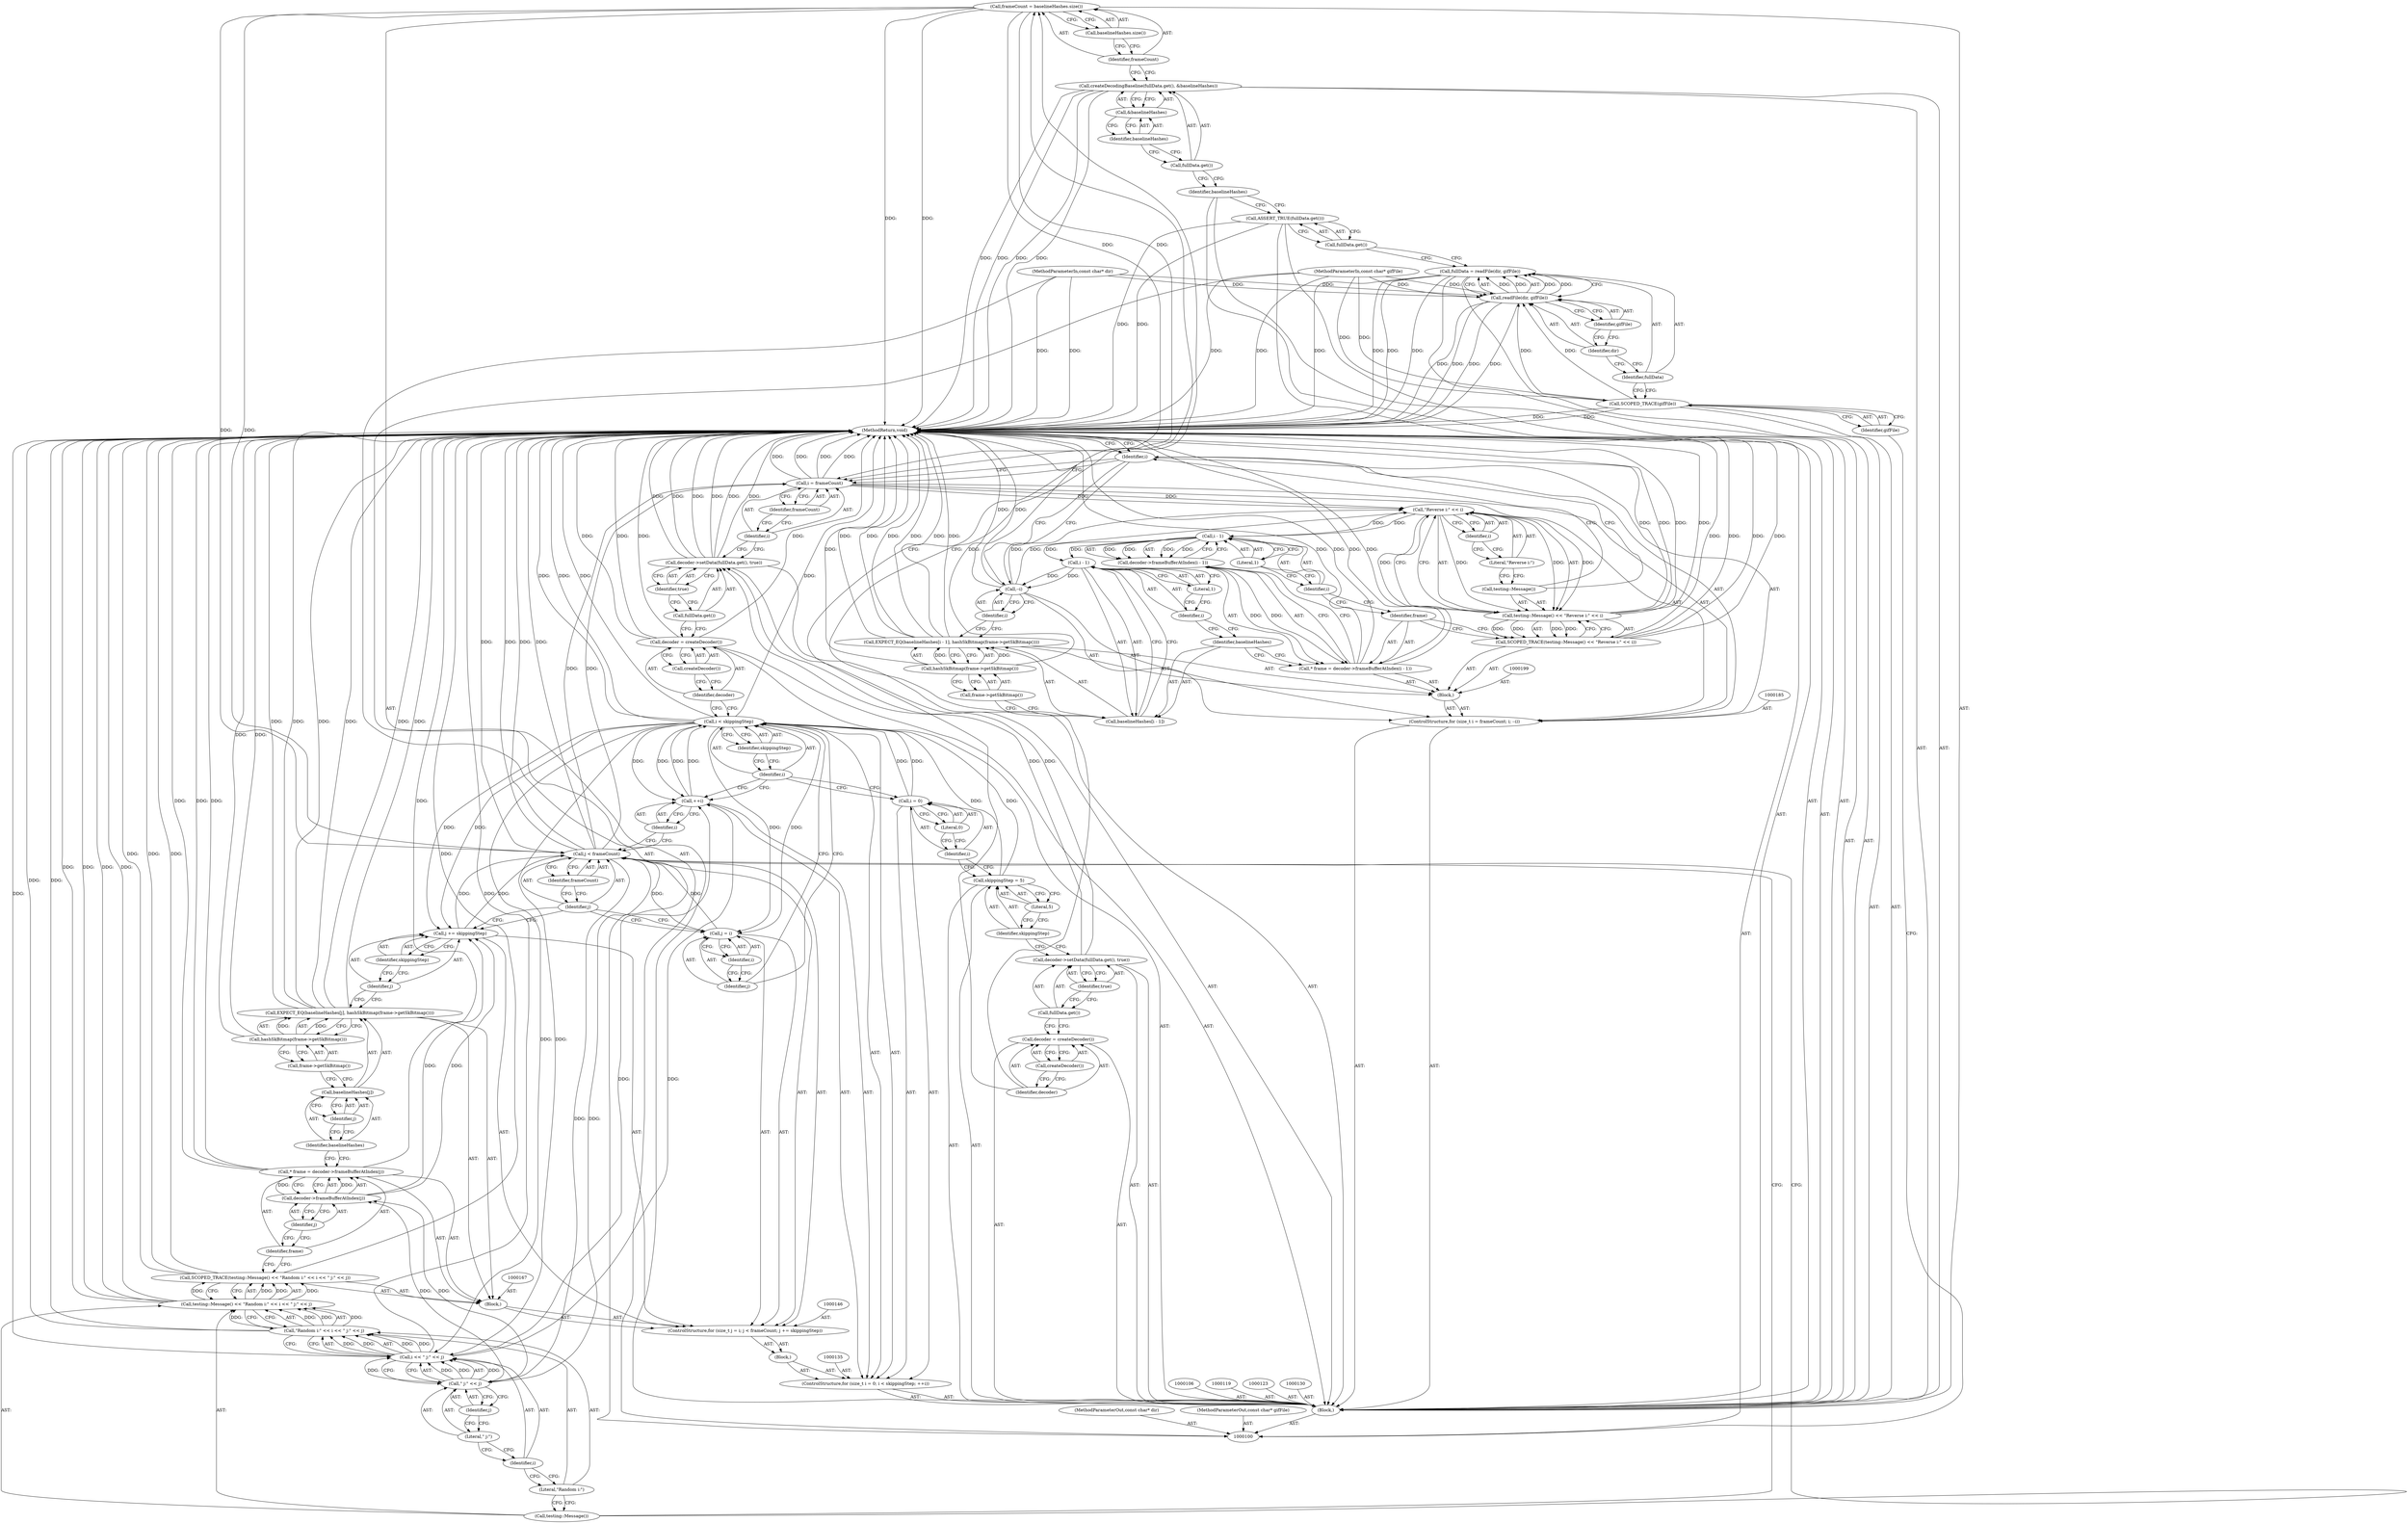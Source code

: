 digraph "0_Chrome_4f9c9adef4036aff60b734b4a0045c43c320fe1d_1" {
"1000120" [label="(Call,frameCount = baselineHashes.size())"];
"1000121" [label="(Identifier,frameCount)"];
"1000122" [label="(Call,baselineHashes.size())"];
"1000124" [label="(Call,decoder = createDecoder())"];
"1000125" [label="(Identifier,decoder)"];
"1000126" [label="(Call,createDecoder())"];
"1000128" [label="(Call,fullData.get())"];
"1000129" [label="(Identifier,true)"];
"1000127" [label="(Call,decoder->setData(fullData.get(), true))"];
"1000131" [label="(Call,skippingStep = 5)"];
"1000132" [label="(Identifier,skippingStep)"];
"1000133" [label="(Literal,5)"];
"1000136" [label="(Call,i = 0)"];
"1000137" [label="(Identifier,i)"];
"1000138" [label="(Literal,0)"];
"1000139" [label="(Call,i < skippingStep)"];
"1000140" [label="(Identifier,i)"];
"1000141" [label="(Identifier,skippingStep)"];
"1000134" [label="(ControlStructure,for (size_t i = 0; i < skippingStep; ++i))"];
"1000142" [label="(Call,++i)"];
"1000143" [label="(Identifier,i)"];
"1000144" [label="(Block,)"];
"1000147" [label="(Call,j = i)"];
"1000148" [label="(Identifier,j)"];
"1000149" [label="(Identifier,i)"];
"1000150" [label="(Call,j < frameCount)"];
"1000151" [label="(Identifier,j)"];
"1000152" [label="(Identifier,frameCount)"];
"1000153" [label="(Call,j += skippingStep)"];
"1000154" [label="(Identifier,j)"];
"1000155" [label="(Identifier,skippingStep)"];
"1000145" [label="(ControlStructure,for (size_t j = i; j < frameCount; j += skippingStep))"];
"1000157" [label="(Call,SCOPED_TRACE(testing::Message() << \"Random i:\" << i << \" j:\" << j))"];
"1000158" [label="(Call,testing::Message() << \"Random i:\" << i << \" j:\" << j)"];
"1000159" [label="(Call,testing::Message())"];
"1000160" [label="(Call,\"Random i:\" << i << \" j:\" << j)"];
"1000161" [label="(Literal,\"Random i:\")"];
"1000162" [label="(Call,i << \" j:\" << j)"];
"1000163" [label="(Identifier,i)"];
"1000164" [label="(Call,\" j:\" << j)"];
"1000165" [label="(Literal,\" j:\")"];
"1000166" [label="(Identifier,j)"];
"1000156" [label="(Block,)"];
"1000168" [label="(Call,* frame = decoder->frameBufferAtIndex(j))"];
"1000169" [label="(Identifier,frame)"];
"1000170" [label="(Call,decoder->frameBufferAtIndex(j))"];
"1000171" [label="(Identifier,j)"];
"1000172" [label="(Call,EXPECT_EQ(baselineHashes[j], hashSkBitmap(frame->getSkBitmap())))"];
"1000173" [label="(Call,baselineHashes[j])"];
"1000174" [label="(Identifier,baselineHashes)"];
"1000175" [label="(Identifier,j)"];
"1000176" [label="(Call,hashSkBitmap(frame->getSkBitmap()))"];
"1000177" [label="(Call,frame->getSkBitmap())"];
"1000214" [label="(MethodReturn,void)"];
"1000101" [label="(MethodParameterIn,const char* dir)"];
"1000319" [label="(MethodParameterOut,const char* dir)"];
"1000102" [label="(MethodParameterIn,const char* gifFile)"];
"1000320" [label="(MethodParameterOut,const char* gifFile)"];
"1000180" [label="(Call,createDecoder())"];
"1000178" [label="(Call,decoder = createDecoder())"];
"1000179" [label="(Identifier,decoder)"];
"1000182" [label="(Call,fullData.get())"];
"1000183" [label="(Identifier,true)"];
"1000181" [label="(Call,decoder->setData(fullData.get(), true))"];
"1000186" [label="(Call,i = frameCount)"];
"1000187" [label="(Identifier,i)"];
"1000188" [label="(Identifier,frameCount)"];
"1000189" [label="(Identifier,i)"];
"1000190" [label="(Call,--i)"];
"1000191" [label="(Identifier,i)"];
"1000184" [label="(ControlStructure,for (size_t i = frameCount; i; --i))"];
"1000194" [label="(Call,testing::Message() << \"Reverse i:\" << i)"];
"1000195" [label="(Call,testing::Message())"];
"1000196" [label="(Call,\"Reverse i:\" << i)"];
"1000197" [label="(Literal,\"Reverse i:\")"];
"1000198" [label="(Identifier,i)"];
"1000193" [label="(Call,SCOPED_TRACE(testing::Message() << \"Reverse i:\" << i))"];
"1000200" [label="(Call,* frame = decoder->frameBufferAtIndex(i - 1))"];
"1000201" [label="(Identifier,frame)"];
"1000202" [label="(Call,decoder->frameBufferAtIndex(i - 1))"];
"1000203" [label="(Call,i - 1)"];
"1000204" [label="(Identifier,i)"];
"1000205" [label="(Literal,1)"];
"1000192" [label="(Block,)"];
"1000207" [label="(Call,baselineHashes[i - 1])"];
"1000208" [label="(Identifier,baselineHashes)"];
"1000209" [label="(Call,i - 1)"];
"1000210" [label="(Identifier,i)"];
"1000211" [label="(Literal,1)"];
"1000212" [label="(Call,hashSkBitmap(frame->getSkBitmap()))"];
"1000213" [label="(Call,frame->getSkBitmap())"];
"1000206" [label="(Call,EXPECT_EQ(baselineHashes[i - 1], hashSkBitmap(frame->getSkBitmap())))"];
"1000103" [label="(Block,)"];
"1000105" [label="(Identifier,gifFile)"];
"1000104" [label="(Call,SCOPED_TRACE(gifFile))"];
"1000107" [label="(Call,fullData = readFile(dir, gifFile))"];
"1000108" [label="(Identifier,fullData)"];
"1000109" [label="(Call,readFile(dir, gifFile))"];
"1000110" [label="(Identifier,dir)"];
"1000111" [label="(Identifier,gifFile)"];
"1000113" [label="(Call,fullData.get())"];
"1000112" [label="(Call,ASSERT_TRUE(fullData.get()))"];
"1000114" [label="(Identifier,baselineHashes)"];
"1000116" [label="(Call,fullData.get())"];
"1000117" [label="(Call,&baselineHashes)"];
"1000118" [label="(Identifier,baselineHashes)"];
"1000115" [label="(Call,createDecodingBaseline(fullData.get(), &baselineHashes))"];
"1000120" -> "1000103"  [label="AST: "];
"1000120" -> "1000122"  [label="CFG: "];
"1000121" -> "1000120"  [label="AST: "];
"1000122" -> "1000120"  [label="AST: "];
"1000125" -> "1000120"  [label="CFG: "];
"1000120" -> "1000214"  [label="DDG: "];
"1000120" -> "1000150"  [label="DDG: "];
"1000120" -> "1000186"  [label="DDG: "];
"1000121" -> "1000120"  [label="AST: "];
"1000121" -> "1000115"  [label="CFG: "];
"1000122" -> "1000121"  [label="CFG: "];
"1000122" -> "1000120"  [label="AST: "];
"1000122" -> "1000121"  [label="CFG: "];
"1000120" -> "1000122"  [label="CFG: "];
"1000124" -> "1000103"  [label="AST: "];
"1000124" -> "1000126"  [label="CFG: "];
"1000125" -> "1000124"  [label="AST: "];
"1000126" -> "1000124"  [label="AST: "];
"1000128" -> "1000124"  [label="CFG: "];
"1000125" -> "1000124"  [label="AST: "];
"1000125" -> "1000120"  [label="CFG: "];
"1000126" -> "1000125"  [label="CFG: "];
"1000126" -> "1000124"  [label="AST: "];
"1000126" -> "1000125"  [label="CFG: "];
"1000124" -> "1000126"  [label="CFG: "];
"1000128" -> "1000127"  [label="AST: "];
"1000128" -> "1000124"  [label="CFG: "];
"1000129" -> "1000128"  [label="CFG: "];
"1000129" -> "1000127"  [label="AST: "];
"1000129" -> "1000128"  [label="CFG: "];
"1000127" -> "1000129"  [label="CFG: "];
"1000127" -> "1000103"  [label="AST: "];
"1000127" -> "1000129"  [label="CFG: "];
"1000128" -> "1000127"  [label="AST: "];
"1000129" -> "1000127"  [label="AST: "];
"1000132" -> "1000127"  [label="CFG: "];
"1000127" -> "1000181"  [label="DDG: "];
"1000131" -> "1000103"  [label="AST: "];
"1000131" -> "1000133"  [label="CFG: "];
"1000132" -> "1000131"  [label="AST: "];
"1000133" -> "1000131"  [label="AST: "];
"1000137" -> "1000131"  [label="CFG: "];
"1000131" -> "1000139"  [label="DDG: "];
"1000132" -> "1000131"  [label="AST: "];
"1000132" -> "1000127"  [label="CFG: "];
"1000133" -> "1000132"  [label="CFG: "];
"1000133" -> "1000131"  [label="AST: "];
"1000133" -> "1000132"  [label="CFG: "];
"1000131" -> "1000133"  [label="CFG: "];
"1000136" -> "1000134"  [label="AST: "];
"1000136" -> "1000138"  [label="CFG: "];
"1000137" -> "1000136"  [label="AST: "];
"1000138" -> "1000136"  [label="AST: "];
"1000140" -> "1000136"  [label="CFG: "];
"1000136" -> "1000139"  [label="DDG: "];
"1000137" -> "1000136"  [label="AST: "];
"1000137" -> "1000131"  [label="CFG: "];
"1000138" -> "1000137"  [label="CFG: "];
"1000138" -> "1000136"  [label="AST: "];
"1000138" -> "1000137"  [label="CFG: "];
"1000136" -> "1000138"  [label="CFG: "];
"1000139" -> "1000134"  [label="AST: "];
"1000139" -> "1000141"  [label="CFG: "];
"1000140" -> "1000139"  [label="AST: "];
"1000141" -> "1000139"  [label="AST: "];
"1000148" -> "1000139"  [label="CFG: "];
"1000179" -> "1000139"  [label="CFG: "];
"1000139" -> "1000214"  [label="DDG: "];
"1000139" -> "1000214"  [label="DDG: "];
"1000142" -> "1000139"  [label="DDG: "];
"1000136" -> "1000139"  [label="DDG: "];
"1000131" -> "1000139"  [label="DDG: "];
"1000139" -> "1000142"  [label="DDG: "];
"1000139" -> "1000147"  [label="DDG: "];
"1000139" -> "1000153"  [label="DDG: "];
"1000139" -> "1000162"  [label="DDG: "];
"1000140" -> "1000139"  [label="AST: "];
"1000140" -> "1000136"  [label="CFG: "];
"1000140" -> "1000142"  [label="CFG: "];
"1000141" -> "1000140"  [label="CFG: "];
"1000141" -> "1000139"  [label="AST: "];
"1000141" -> "1000140"  [label="CFG: "];
"1000139" -> "1000141"  [label="CFG: "];
"1000134" -> "1000103"  [label="AST: "];
"1000135" -> "1000134"  [label="AST: "];
"1000136" -> "1000134"  [label="AST: "];
"1000139" -> "1000134"  [label="AST: "];
"1000142" -> "1000134"  [label="AST: "];
"1000144" -> "1000134"  [label="AST: "];
"1000142" -> "1000134"  [label="AST: "];
"1000142" -> "1000143"  [label="CFG: "];
"1000143" -> "1000142"  [label="AST: "];
"1000140" -> "1000142"  [label="CFG: "];
"1000142" -> "1000139"  [label="DDG: "];
"1000162" -> "1000142"  [label="DDG: "];
"1000139" -> "1000142"  [label="DDG: "];
"1000143" -> "1000142"  [label="AST: "];
"1000143" -> "1000150"  [label="CFG: "];
"1000142" -> "1000143"  [label="CFG: "];
"1000144" -> "1000134"  [label="AST: "];
"1000145" -> "1000144"  [label="AST: "];
"1000147" -> "1000145"  [label="AST: "];
"1000147" -> "1000149"  [label="CFG: "];
"1000148" -> "1000147"  [label="AST: "];
"1000149" -> "1000147"  [label="AST: "];
"1000151" -> "1000147"  [label="CFG: "];
"1000139" -> "1000147"  [label="DDG: "];
"1000147" -> "1000150"  [label="DDG: "];
"1000148" -> "1000147"  [label="AST: "];
"1000148" -> "1000139"  [label="CFG: "];
"1000149" -> "1000148"  [label="CFG: "];
"1000149" -> "1000147"  [label="AST: "];
"1000149" -> "1000148"  [label="CFG: "];
"1000147" -> "1000149"  [label="CFG: "];
"1000150" -> "1000145"  [label="AST: "];
"1000150" -> "1000152"  [label="CFG: "];
"1000151" -> "1000150"  [label="AST: "];
"1000152" -> "1000150"  [label="AST: "];
"1000159" -> "1000150"  [label="CFG: "];
"1000143" -> "1000150"  [label="CFG: "];
"1000150" -> "1000214"  [label="DDG: "];
"1000150" -> "1000214"  [label="DDG: "];
"1000147" -> "1000150"  [label="DDG: "];
"1000153" -> "1000150"  [label="DDG: "];
"1000120" -> "1000150"  [label="DDG: "];
"1000150" -> "1000164"  [label="DDG: "];
"1000150" -> "1000186"  [label="DDG: "];
"1000151" -> "1000150"  [label="AST: "];
"1000151" -> "1000147"  [label="CFG: "];
"1000151" -> "1000153"  [label="CFG: "];
"1000152" -> "1000151"  [label="CFG: "];
"1000152" -> "1000150"  [label="AST: "];
"1000152" -> "1000151"  [label="CFG: "];
"1000150" -> "1000152"  [label="CFG: "];
"1000153" -> "1000145"  [label="AST: "];
"1000153" -> "1000155"  [label="CFG: "];
"1000154" -> "1000153"  [label="AST: "];
"1000155" -> "1000153"  [label="AST: "];
"1000151" -> "1000153"  [label="CFG: "];
"1000153" -> "1000150"  [label="DDG: "];
"1000139" -> "1000153"  [label="DDG: "];
"1000170" -> "1000153"  [label="DDG: "];
"1000154" -> "1000153"  [label="AST: "];
"1000154" -> "1000172"  [label="CFG: "];
"1000155" -> "1000154"  [label="CFG: "];
"1000155" -> "1000153"  [label="AST: "];
"1000155" -> "1000154"  [label="CFG: "];
"1000153" -> "1000155"  [label="CFG: "];
"1000145" -> "1000144"  [label="AST: "];
"1000146" -> "1000145"  [label="AST: "];
"1000147" -> "1000145"  [label="AST: "];
"1000150" -> "1000145"  [label="AST: "];
"1000153" -> "1000145"  [label="AST: "];
"1000156" -> "1000145"  [label="AST: "];
"1000157" -> "1000156"  [label="AST: "];
"1000157" -> "1000158"  [label="CFG: "];
"1000158" -> "1000157"  [label="AST: "];
"1000169" -> "1000157"  [label="CFG: "];
"1000157" -> "1000214"  [label="DDG: "];
"1000157" -> "1000214"  [label="DDG: "];
"1000158" -> "1000157"  [label="DDG: "];
"1000158" -> "1000157"  [label="DDG: "];
"1000158" -> "1000157"  [label="AST: "];
"1000158" -> "1000160"  [label="CFG: "];
"1000159" -> "1000158"  [label="AST: "];
"1000160" -> "1000158"  [label="AST: "];
"1000157" -> "1000158"  [label="CFG: "];
"1000158" -> "1000214"  [label="DDG: "];
"1000158" -> "1000214"  [label="DDG: "];
"1000158" -> "1000157"  [label="DDG: "];
"1000158" -> "1000157"  [label="DDG: "];
"1000160" -> "1000158"  [label="DDG: "];
"1000160" -> "1000158"  [label="DDG: "];
"1000159" -> "1000158"  [label="AST: "];
"1000159" -> "1000150"  [label="CFG: "];
"1000161" -> "1000159"  [label="CFG: "];
"1000160" -> "1000158"  [label="AST: "];
"1000160" -> "1000162"  [label="CFG: "];
"1000161" -> "1000160"  [label="AST: "];
"1000162" -> "1000160"  [label="AST: "];
"1000158" -> "1000160"  [label="CFG: "];
"1000160" -> "1000214"  [label="DDG: "];
"1000160" -> "1000158"  [label="DDG: "];
"1000160" -> "1000158"  [label="DDG: "];
"1000162" -> "1000160"  [label="DDG: "];
"1000162" -> "1000160"  [label="DDG: "];
"1000161" -> "1000160"  [label="AST: "];
"1000161" -> "1000159"  [label="CFG: "];
"1000163" -> "1000161"  [label="CFG: "];
"1000162" -> "1000160"  [label="AST: "];
"1000162" -> "1000164"  [label="CFG: "];
"1000163" -> "1000162"  [label="AST: "];
"1000164" -> "1000162"  [label="AST: "];
"1000160" -> "1000162"  [label="CFG: "];
"1000162" -> "1000214"  [label="DDG: "];
"1000162" -> "1000142"  [label="DDG: "];
"1000162" -> "1000160"  [label="DDG: "];
"1000162" -> "1000160"  [label="DDG: "];
"1000139" -> "1000162"  [label="DDG: "];
"1000164" -> "1000162"  [label="DDG: "];
"1000164" -> "1000162"  [label="DDG: "];
"1000163" -> "1000162"  [label="AST: "];
"1000163" -> "1000161"  [label="CFG: "];
"1000165" -> "1000163"  [label="CFG: "];
"1000164" -> "1000162"  [label="AST: "];
"1000164" -> "1000166"  [label="CFG: "];
"1000165" -> "1000164"  [label="AST: "];
"1000166" -> "1000164"  [label="AST: "];
"1000162" -> "1000164"  [label="CFG: "];
"1000164" -> "1000162"  [label="DDG: "];
"1000164" -> "1000162"  [label="DDG: "];
"1000150" -> "1000164"  [label="DDG: "];
"1000164" -> "1000170"  [label="DDG: "];
"1000165" -> "1000164"  [label="AST: "];
"1000165" -> "1000163"  [label="CFG: "];
"1000166" -> "1000165"  [label="CFG: "];
"1000166" -> "1000164"  [label="AST: "];
"1000166" -> "1000165"  [label="CFG: "];
"1000164" -> "1000166"  [label="CFG: "];
"1000156" -> "1000145"  [label="AST: "];
"1000157" -> "1000156"  [label="AST: "];
"1000167" -> "1000156"  [label="AST: "];
"1000168" -> "1000156"  [label="AST: "];
"1000172" -> "1000156"  [label="AST: "];
"1000168" -> "1000156"  [label="AST: "];
"1000168" -> "1000170"  [label="CFG: "];
"1000169" -> "1000168"  [label="AST: "];
"1000170" -> "1000168"  [label="AST: "];
"1000174" -> "1000168"  [label="CFG: "];
"1000168" -> "1000214"  [label="DDG: "];
"1000168" -> "1000214"  [label="DDG: "];
"1000170" -> "1000168"  [label="DDG: "];
"1000169" -> "1000168"  [label="AST: "];
"1000169" -> "1000157"  [label="CFG: "];
"1000171" -> "1000169"  [label="CFG: "];
"1000170" -> "1000168"  [label="AST: "];
"1000170" -> "1000171"  [label="CFG: "];
"1000171" -> "1000170"  [label="AST: "];
"1000168" -> "1000170"  [label="CFG: "];
"1000170" -> "1000153"  [label="DDG: "];
"1000170" -> "1000168"  [label="DDG: "];
"1000164" -> "1000170"  [label="DDG: "];
"1000171" -> "1000170"  [label="AST: "];
"1000171" -> "1000169"  [label="CFG: "];
"1000170" -> "1000171"  [label="CFG: "];
"1000172" -> "1000156"  [label="AST: "];
"1000172" -> "1000176"  [label="CFG: "];
"1000173" -> "1000172"  [label="AST: "];
"1000176" -> "1000172"  [label="AST: "];
"1000154" -> "1000172"  [label="CFG: "];
"1000172" -> "1000214"  [label="DDG: "];
"1000172" -> "1000214"  [label="DDG: "];
"1000172" -> "1000214"  [label="DDG: "];
"1000176" -> "1000172"  [label="DDG: "];
"1000173" -> "1000172"  [label="AST: "];
"1000173" -> "1000175"  [label="CFG: "];
"1000174" -> "1000173"  [label="AST: "];
"1000175" -> "1000173"  [label="AST: "];
"1000177" -> "1000173"  [label="CFG: "];
"1000174" -> "1000173"  [label="AST: "];
"1000174" -> "1000168"  [label="CFG: "];
"1000175" -> "1000174"  [label="CFG: "];
"1000175" -> "1000173"  [label="AST: "];
"1000175" -> "1000174"  [label="CFG: "];
"1000173" -> "1000175"  [label="CFG: "];
"1000176" -> "1000172"  [label="AST: "];
"1000176" -> "1000177"  [label="CFG: "];
"1000177" -> "1000176"  [label="AST: "];
"1000172" -> "1000176"  [label="CFG: "];
"1000176" -> "1000214"  [label="DDG: "];
"1000176" -> "1000172"  [label="DDG: "];
"1000177" -> "1000176"  [label="AST: "];
"1000177" -> "1000173"  [label="CFG: "];
"1000176" -> "1000177"  [label="CFG: "];
"1000214" -> "1000100"  [label="AST: "];
"1000214" -> "1000189"  [label="CFG: "];
"1000158" -> "1000214"  [label="DDG: "];
"1000158" -> "1000214"  [label="DDG: "];
"1000194" -> "1000214"  [label="DDG: "];
"1000194" -> "1000214"  [label="DDG: "];
"1000157" -> "1000214"  [label="DDG: "];
"1000157" -> "1000214"  [label="DDG: "];
"1000181" -> "1000214"  [label="DDG: "];
"1000181" -> "1000214"  [label="DDG: "];
"1000181" -> "1000214"  [label="DDG: "];
"1000172" -> "1000214"  [label="DDG: "];
"1000172" -> "1000214"  [label="DDG: "];
"1000172" -> "1000214"  [label="DDG: "];
"1000206" -> "1000214"  [label="DDG: "];
"1000206" -> "1000214"  [label="DDG: "];
"1000206" -> "1000214"  [label="DDG: "];
"1000107" -> "1000214"  [label="DDG: "];
"1000107" -> "1000214"  [label="DDG: "];
"1000115" -> "1000214"  [label="DDG: "];
"1000115" -> "1000214"  [label="DDG: "];
"1000186" -> "1000214"  [label="DDG: "];
"1000186" -> "1000214"  [label="DDG: "];
"1000162" -> "1000214"  [label="DDG: "];
"1000193" -> "1000214"  [label="DDG: "];
"1000193" -> "1000214"  [label="DDG: "];
"1000200" -> "1000214"  [label="DDG: "];
"1000200" -> "1000214"  [label="DDG: "];
"1000150" -> "1000214"  [label="DDG: "];
"1000150" -> "1000214"  [label="DDG: "];
"1000168" -> "1000214"  [label="DDG: "];
"1000168" -> "1000214"  [label="DDG: "];
"1000178" -> "1000214"  [label="DDG: "];
"1000178" -> "1000214"  [label="DDG: "];
"1000104" -> "1000214"  [label="DDG: "];
"1000139" -> "1000214"  [label="DDG: "];
"1000139" -> "1000214"  [label="DDG: "];
"1000190" -> "1000214"  [label="DDG: "];
"1000102" -> "1000214"  [label="DDG: "];
"1000112" -> "1000214"  [label="DDG: "];
"1000212" -> "1000214"  [label="DDG: "];
"1000101" -> "1000214"  [label="DDG: "];
"1000109" -> "1000214"  [label="DDG: "];
"1000109" -> "1000214"  [label="DDG: "];
"1000120" -> "1000214"  [label="DDG: "];
"1000176" -> "1000214"  [label="DDG: "];
"1000160" -> "1000214"  [label="DDG: "];
"1000101" -> "1000100"  [label="AST: "];
"1000101" -> "1000214"  [label="DDG: "];
"1000101" -> "1000109"  [label="DDG: "];
"1000319" -> "1000100"  [label="AST: "];
"1000102" -> "1000100"  [label="AST: "];
"1000102" -> "1000214"  [label="DDG: "];
"1000102" -> "1000104"  [label="DDG: "];
"1000102" -> "1000109"  [label="DDG: "];
"1000320" -> "1000100"  [label="AST: "];
"1000180" -> "1000178"  [label="AST: "];
"1000180" -> "1000179"  [label="CFG: "];
"1000178" -> "1000180"  [label="CFG: "];
"1000178" -> "1000103"  [label="AST: "];
"1000178" -> "1000180"  [label="CFG: "];
"1000179" -> "1000178"  [label="AST: "];
"1000180" -> "1000178"  [label="AST: "];
"1000182" -> "1000178"  [label="CFG: "];
"1000178" -> "1000214"  [label="DDG: "];
"1000178" -> "1000214"  [label="DDG: "];
"1000179" -> "1000178"  [label="AST: "];
"1000179" -> "1000139"  [label="CFG: "];
"1000180" -> "1000179"  [label="CFG: "];
"1000182" -> "1000181"  [label="AST: "];
"1000182" -> "1000178"  [label="CFG: "];
"1000183" -> "1000182"  [label="CFG: "];
"1000183" -> "1000181"  [label="AST: "];
"1000183" -> "1000182"  [label="CFG: "];
"1000181" -> "1000183"  [label="CFG: "];
"1000181" -> "1000103"  [label="AST: "];
"1000181" -> "1000183"  [label="CFG: "];
"1000182" -> "1000181"  [label="AST: "];
"1000183" -> "1000181"  [label="AST: "];
"1000187" -> "1000181"  [label="CFG: "];
"1000181" -> "1000214"  [label="DDG: "];
"1000181" -> "1000214"  [label="DDG: "];
"1000181" -> "1000214"  [label="DDG: "];
"1000127" -> "1000181"  [label="DDG: "];
"1000186" -> "1000184"  [label="AST: "];
"1000186" -> "1000188"  [label="CFG: "];
"1000187" -> "1000186"  [label="AST: "];
"1000188" -> "1000186"  [label="AST: "];
"1000189" -> "1000186"  [label="CFG: "];
"1000186" -> "1000214"  [label="DDG: "];
"1000186" -> "1000214"  [label="DDG: "];
"1000150" -> "1000186"  [label="DDG: "];
"1000120" -> "1000186"  [label="DDG: "];
"1000186" -> "1000196"  [label="DDG: "];
"1000187" -> "1000186"  [label="AST: "];
"1000187" -> "1000181"  [label="CFG: "];
"1000188" -> "1000187"  [label="CFG: "];
"1000188" -> "1000186"  [label="AST: "];
"1000188" -> "1000187"  [label="CFG: "];
"1000186" -> "1000188"  [label="CFG: "];
"1000189" -> "1000184"  [label="AST: "];
"1000189" -> "1000186"  [label="CFG: "];
"1000189" -> "1000190"  [label="CFG: "];
"1000195" -> "1000189"  [label="CFG: "];
"1000214" -> "1000189"  [label="CFG: "];
"1000190" -> "1000184"  [label="AST: "];
"1000190" -> "1000191"  [label="CFG: "];
"1000191" -> "1000190"  [label="AST: "];
"1000189" -> "1000190"  [label="CFG: "];
"1000190" -> "1000214"  [label="DDG: "];
"1000209" -> "1000190"  [label="DDG: "];
"1000190" -> "1000196"  [label="DDG: "];
"1000191" -> "1000190"  [label="AST: "];
"1000191" -> "1000206"  [label="CFG: "];
"1000190" -> "1000191"  [label="CFG: "];
"1000184" -> "1000103"  [label="AST: "];
"1000185" -> "1000184"  [label="AST: "];
"1000186" -> "1000184"  [label="AST: "];
"1000189" -> "1000184"  [label="AST: "];
"1000190" -> "1000184"  [label="AST: "];
"1000192" -> "1000184"  [label="AST: "];
"1000194" -> "1000193"  [label="AST: "];
"1000194" -> "1000196"  [label="CFG: "];
"1000195" -> "1000194"  [label="AST: "];
"1000196" -> "1000194"  [label="AST: "];
"1000193" -> "1000194"  [label="CFG: "];
"1000194" -> "1000214"  [label="DDG: "];
"1000194" -> "1000214"  [label="DDG: "];
"1000194" -> "1000193"  [label="DDG: "];
"1000194" -> "1000193"  [label="DDG: "];
"1000196" -> "1000194"  [label="DDG: "];
"1000196" -> "1000194"  [label="DDG: "];
"1000195" -> "1000194"  [label="AST: "];
"1000195" -> "1000189"  [label="CFG: "];
"1000197" -> "1000195"  [label="CFG: "];
"1000196" -> "1000194"  [label="AST: "];
"1000196" -> "1000198"  [label="CFG: "];
"1000197" -> "1000196"  [label="AST: "];
"1000198" -> "1000196"  [label="AST: "];
"1000194" -> "1000196"  [label="CFG: "];
"1000196" -> "1000194"  [label="DDG: "];
"1000196" -> "1000194"  [label="DDG: "];
"1000186" -> "1000196"  [label="DDG: "];
"1000190" -> "1000196"  [label="DDG: "];
"1000196" -> "1000203"  [label="DDG: "];
"1000197" -> "1000196"  [label="AST: "];
"1000197" -> "1000195"  [label="CFG: "];
"1000198" -> "1000197"  [label="CFG: "];
"1000198" -> "1000196"  [label="AST: "];
"1000198" -> "1000197"  [label="CFG: "];
"1000196" -> "1000198"  [label="CFG: "];
"1000193" -> "1000192"  [label="AST: "];
"1000193" -> "1000194"  [label="CFG: "];
"1000194" -> "1000193"  [label="AST: "];
"1000201" -> "1000193"  [label="CFG: "];
"1000193" -> "1000214"  [label="DDG: "];
"1000193" -> "1000214"  [label="DDG: "];
"1000194" -> "1000193"  [label="DDG: "];
"1000194" -> "1000193"  [label="DDG: "];
"1000200" -> "1000192"  [label="AST: "];
"1000200" -> "1000202"  [label="CFG: "];
"1000201" -> "1000200"  [label="AST: "];
"1000202" -> "1000200"  [label="AST: "];
"1000208" -> "1000200"  [label="CFG: "];
"1000200" -> "1000214"  [label="DDG: "];
"1000200" -> "1000214"  [label="DDG: "];
"1000202" -> "1000200"  [label="DDG: "];
"1000201" -> "1000200"  [label="AST: "];
"1000201" -> "1000193"  [label="CFG: "];
"1000204" -> "1000201"  [label="CFG: "];
"1000202" -> "1000200"  [label="AST: "];
"1000202" -> "1000203"  [label="CFG: "];
"1000203" -> "1000202"  [label="AST: "];
"1000200" -> "1000202"  [label="CFG: "];
"1000202" -> "1000200"  [label="DDG: "];
"1000203" -> "1000202"  [label="DDG: "];
"1000203" -> "1000202"  [label="DDG: "];
"1000203" -> "1000202"  [label="AST: "];
"1000203" -> "1000205"  [label="CFG: "];
"1000204" -> "1000203"  [label="AST: "];
"1000205" -> "1000203"  [label="AST: "];
"1000202" -> "1000203"  [label="CFG: "];
"1000203" -> "1000202"  [label="DDG: "];
"1000203" -> "1000202"  [label="DDG: "];
"1000196" -> "1000203"  [label="DDG: "];
"1000203" -> "1000209"  [label="DDG: "];
"1000204" -> "1000203"  [label="AST: "];
"1000204" -> "1000201"  [label="CFG: "];
"1000205" -> "1000204"  [label="CFG: "];
"1000205" -> "1000203"  [label="AST: "];
"1000205" -> "1000204"  [label="CFG: "];
"1000203" -> "1000205"  [label="CFG: "];
"1000192" -> "1000184"  [label="AST: "];
"1000193" -> "1000192"  [label="AST: "];
"1000199" -> "1000192"  [label="AST: "];
"1000200" -> "1000192"  [label="AST: "];
"1000206" -> "1000192"  [label="AST: "];
"1000207" -> "1000206"  [label="AST: "];
"1000207" -> "1000209"  [label="CFG: "];
"1000208" -> "1000207"  [label="AST: "];
"1000209" -> "1000207"  [label="AST: "];
"1000213" -> "1000207"  [label="CFG: "];
"1000208" -> "1000207"  [label="AST: "];
"1000208" -> "1000200"  [label="CFG: "];
"1000210" -> "1000208"  [label="CFG: "];
"1000209" -> "1000207"  [label="AST: "];
"1000209" -> "1000211"  [label="CFG: "];
"1000210" -> "1000209"  [label="AST: "];
"1000211" -> "1000209"  [label="AST: "];
"1000207" -> "1000209"  [label="CFG: "];
"1000209" -> "1000190"  [label="DDG: "];
"1000203" -> "1000209"  [label="DDG: "];
"1000210" -> "1000209"  [label="AST: "];
"1000210" -> "1000208"  [label="CFG: "];
"1000211" -> "1000210"  [label="CFG: "];
"1000211" -> "1000209"  [label="AST: "];
"1000211" -> "1000210"  [label="CFG: "];
"1000209" -> "1000211"  [label="CFG: "];
"1000212" -> "1000206"  [label="AST: "];
"1000212" -> "1000213"  [label="CFG: "];
"1000213" -> "1000212"  [label="AST: "];
"1000206" -> "1000212"  [label="CFG: "];
"1000212" -> "1000214"  [label="DDG: "];
"1000212" -> "1000206"  [label="DDG: "];
"1000213" -> "1000212"  [label="AST: "];
"1000213" -> "1000207"  [label="CFG: "];
"1000212" -> "1000213"  [label="CFG: "];
"1000206" -> "1000192"  [label="AST: "];
"1000206" -> "1000212"  [label="CFG: "];
"1000207" -> "1000206"  [label="AST: "];
"1000212" -> "1000206"  [label="AST: "];
"1000191" -> "1000206"  [label="CFG: "];
"1000206" -> "1000214"  [label="DDG: "];
"1000206" -> "1000214"  [label="DDG: "];
"1000206" -> "1000214"  [label="DDG: "];
"1000212" -> "1000206"  [label="DDG: "];
"1000103" -> "1000100"  [label="AST: "];
"1000104" -> "1000103"  [label="AST: "];
"1000106" -> "1000103"  [label="AST: "];
"1000107" -> "1000103"  [label="AST: "];
"1000112" -> "1000103"  [label="AST: "];
"1000114" -> "1000103"  [label="AST: "];
"1000115" -> "1000103"  [label="AST: "];
"1000119" -> "1000103"  [label="AST: "];
"1000120" -> "1000103"  [label="AST: "];
"1000123" -> "1000103"  [label="AST: "];
"1000124" -> "1000103"  [label="AST: "];
"1000127" -> "1000103"  [label="AST: "];
"1000130" -> "1000103"  [label="AST: "];
"1000131" -> "1000103"  [label="AST: "];
"1000134" -> "1000103"  [label="AST: "];
"1000178" -> "1000103"  [label="AST: "];
"1000181" -> "1000103"  [label="AST: "];
"1000184" -> "1000103"  [label="AST: "];
"1000105" -> "1000104"  [label="AST: "];
"1000105" -> "1000100"  [label="CFG: "];
"1000104" -> "1000105"  [label="CFG: "];
"1000104" -> "1000103"  [label="AST: "];
"1000104" -> "1000105"  [label="CFG: "];
"1000105" -> "1000104"  [label="AST: "];
"1000108" -> "1000104"  [label="CFG: "];
"1000104" -> "1000214"  [label="DDG: "];
"1000102" -> "1000104"  [label="DDG: "];
"1000104" -> "1000109"  [label="DDG: "];
"1000107" -> "1000103"  [label="AST: "];
"1000107" -> "1000109"  [label="CFG: "];
"1000108" -> "1000107"  [label="AST: "];
"1000109" -> "1000107"  [label="AST: "];
"1000113" -> "1000107"  [label="CFG: "];
"1000107" -> "1000214"  [label="DDG: "];
"1000107" -> "1000214"  [label="DDG: "];
"1000109" -> "1000107"  [label="DDG: "];
"1000109" -> "1000107"  [label="DDG: "];
"1000108" -> "1000107"  [label="AST: "];
"1000108" -> "1000104"  [label="CFG: "];
"1000110" -> "1000108"  [label="CFG: "];
"1000109" -> "1000107"  [label="AST: "];
"1000109" -> "1000111"  [label="CFG: "];
"1000110" -> "1000109"  [label="AST: "];
"1000111" -> "1000109"  [label="AST: "];
"1000107" -> "1000109"  [label="CFG: "];
"1000109" -> "1000214"  [label="DDG: "];
"1000109" -> "1000214"  [label="DDG: "];
"1000109" -> "1000107"  [label="DDG: "];
"1000109" -> "1000107"  [label="DDG: "];
"1000101" -> "1000109"  [label="DDG: "];
"1000104" -> "1000109"  [label="DDG: "];
"1000102" -> "1000109"  [label="DDG: "];
"1000110" -> "1000109"  [label="AST: "];
"1000110" -> "1000108"  [label="CFG: "];
"1000111" -> "1000110"  [label="CFG: "];
"1000111" -> "1000109"  [label="AST: "];
"1000111" -> "1000110"  [label="CFG: "];
"1000109" -> "1000111"  [label="CFG: "];
"1000113" -> "1000112"  [label="AST: "];
"1000113" -> "1000107"  [label="CFG: "];
"1000112" -> "1000113"  [label="CFG: "];
"1000112" -> "1000103"  [label="AST: "];
"1000112" -> "1000113"  [label="CFG: "];
"1000113" -> "1000112"  [label="AST: "];
"1000114" -> "1000112"  [label="CFG: "];
"1000112" -> "1000214"  [label="DDG: "];
"1000114" -> "1000103"  [label="AST: "];
"1000114" -> "1000112"  [label="CFG: "];
"1000116" -> "1000114"  [label="CFG: "];
"1000116" -> "1000115"  [label="AST: "];
"1000116" -> "1000114"  [label="CFG: "];
"1000118" -> "1000116"  [label="CFG: "];
"1000117" -> "1000115"  [label="AST: "];
"1000117" -> "1000118"  [label="CFG: "];
"1000118" -> "1000117"  [label="AST: "];
"1000115" -> "1000117"  [label="CFG: "];
"1000118" -> "1000117"  [label="AST: "];
"1000118" -> "1000116"  [label="CFG: "];
"1000117" -> "1000118"  [label="CFG: "];
"1000115" -> "1000103"  [label="AST: "];
"1000115" -> "1000117"  [label="CFG: "];
"1000116" -> "1000115"  [label="AST: "];
"1000117" -> "1000115"  [label="AST: "];
"1000121" -> "1000115"  [label="CFG: "];
"1000115" -> "1000214"  [label="DDG: "];
"1000115" -> "1000214"  [label="DDG: "];
}
